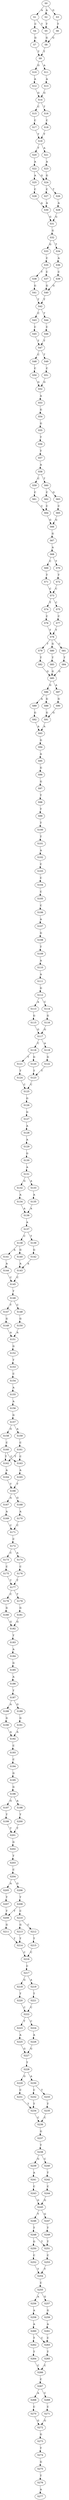 strict digraph  {
	S0 -> S1 [ label = A ];
	S0 -> S2 [ label = A ];
	S0 -> S3 [ label = G ];
	S1 -> S4 [ label = C ];
	S1 -> S5 [ label = T ];
	S2 -> S5 [ label = T ];
	S3 -> S6 [ label = T ];
	S4 -> S7 [ label = G ];
	S5 -> S8 [ label = G ];
	S6 -> S8 [ label = G ];
	S7 -> S9 [ label = T ];
	S8 -> S9 [ label = T ];
	S9 -> S10 [ label = G ];
	S9 -> S11 [ label = A ];
	S10 -> S12 [ label = A ];
	S11 -> S13 [ label = A ];
	S12 -> S14 [ label = G ];
	S13 -> S14 [ label = G ];
	S14 -> S15 [ label = C ];
	S14 -> S16 [ label = T ];
	S15 -> S17 [ label = C ];
	S16 -> S18 [ label = C ];
	S17 -> S19 [ label = T ];
	S18 -> S19 [ label = T ];
	S19 -> S20 [ label = T ];
	S19 -> S21 [ label = A ];
	S20 -> S22 [ label = A ];
	S21 -> S23 [ label = A ];
	S22 -> S24 [ label = G ];
	S22 -> S25 [ label = A ];
	S23 -> S24 [ label = G ];
	S24 -> S26 [ label = T ];
	S24 -> S27 [ label = C ];
	S25 -> S28 [ label = C ];
	S26 -> S29 [ label = A ];
	S27 -> S30 [ label = A ];
	S28 -> S30 [ label = A ];
	S29 -> S31 [ label = G ];
	S30 -> S31 [ label = G ];
	S31 -> S32 [ label = G ];
	S32 -> S33 [ label = G ];
	S32 -> S34 [ label = T ];
	S33 -> S35 [ label = C ];
	S34 -> S36 [ label = A ];
	S35 -> S37 [ label = C ];
	S35 -> S38 [ label = T ];
	S36 -> S39 [ label = C ];
	S37 -> S40 [ label = G ];
	S38 -> S41 [ label = G ];
	S39 -> S40 [ label = G ];
	S40 -> S42 [ label = T ];
	S41 -> S42 [ label = T ];
	S42 -> S43 [ label = C ];
	S42 -> S44 [ label = T ];
	S43 -> S45 [ label = C ];
	S44 -> S46 [ label = C ];
	S45 -> S47 [ label = T ];
	S46 -> S47 [ label = T ];
	S47 -> S48 [ label = C ];
	S47 -> S49 [ label = T ];
	S48 -> S50 [ label = C ];
	S49 -> S51 [ label = C ];
	S50 -> S52 [ label = G ];
	S51 -> S52 [ label = G ];
	S52 -> S53 [ label = A ];
	S53 -> S54 [ label = G ];
	S54 -> S55 [ label = G ];
	S55 -> S56 [ label = T ];
	S56 -> S57 [ label = T ];
	S57 -> S58 [ label = A ];
	S58 -> S59 [ label = C ];
	S58 -> S60 [ label = T ];
	S59 -> S61 [ label = C ];
	S60 -> S62 [ label = C ];
	S60 -> S63 [ label = G ];
	S61 -> S64 [ label = C ];
	S62 -> S64 [ label = C ];
	S63 -> S65 [ label = C ];
	S64 -> S66 [ label = G ];
	S65 -> S66 [ label = G ];
	S66 -> S67 [ label = G ];
	S67 -> S68 [ label = A ];
	S68 -> S69 [ label = C ];
	S68 -> S70 [ label = T ];
	S69 -> S71 [ label = T ];
	S70 -> S72 [ label = T ];
	S71 -> S73 [ label = C ];
	S72 -> S73 [ label = C ];
	S73 -> S74 [ label = T ];
	S73 -> S75 [ label = C ];
	S74 -> S76 [ label = C ];
	S75 -> S77 [ label = C ];
	S76 -> S78 [ label = T ];
	S77 -> S78 [ label = T ];
	S78 -> S79 [ label = T ];
	S78 -> S80 [ label = G ];
	S78 -> S81 [ label = C ];
	S79 -> S82 [ label = T ];
	S80 -> S83 [ label = T ];
	S81 -> S84 [ label = T ];
	S82 -> S85 [ label = G ];
	S83 -> S85 [ label = G ];
	S84 -> S85 [ label = G ];
	S85 -> S86 [ label = G ];
	S85 -> S87 [ label = A ];
	S86 -> S88 [ label = G ];
	S86 -> S89 [ label = A ];
	S87 -> S90 [ label = G ];
	S88 -> S91 [ label = G ];
	S89 -> S92 [ label = G ];
	S90 -> S91 [ label = G ];
	S91 -> S93 [ label = A ];
	S92 -> S93 [ label = A ];
	S93 -> S94 [ label = G ];
	S94 -> S95 [ label = A ];
	S95 -> S96 [ label = G ];
	S96 -> S97 [ label = G ];
	S97 -> S98 [ label = T ];
	S98 -> S99 [ label = T ];
	S99 -> S100 [ label = T ];
	S100 -> S101 [ label = T ];
	S101 -> S102 [ label = A ];
	S102 -> S103 [ label = C ];
	S103 -> S104 [ label = C ];
	S104 -> S105 [ label = C ];
	S105 -> S106 [ label = C ];
	S106 -> S107 [ label = A ];
	S107 -> S108 [ label = G ];
	S108 -> S109 [ label = T ];
	S109 -> S110 [ label = A ];
	S110 -> S111 [ label = A ];
	S111 -> S112 [ label = G ];
	S112 -> S113 [ label = A ];
	S112 -> S114 [ label = C ];
	S113 -> S115 [ label = G ];
	S114 -> S116 [ label = G ];
	S115 -> S117 [ label = G ];
	S116 -> S117 [ label = G ];
	S117 -> S118 [ label = C ];
	S117 -> S119 [ label = A ];
	S118 -> S120 [ label = G ];
	S118 -> S121 [ label = T ];
	S119 -> S122 [ label = G ];
	S120 -> S123 [ label = T ];
	S121 -> S124 [ label = T ];
	S122 -> S123 [ label = T ];
	S123 -> S125 [ label = C ];
	S124 -> S125 [ label = C ];
	S125 -> S126 [ label = G ];
	S126 -> S127 [ label = G ];
	S127 -> S128 [ label = A ];
	S128 -> S129 [ label = A ];
	S129 -> S130 [ label = G ];
	S130 -> S131 [ label = A ];
	S131 -> S132 [ label = G ];
	S131 -> S133 [ label = A ];
	S132 -> S134 [ label = A ];
	S133 -> S135 [ label = A ];
	S134 -> S136 [ label = A ];
	S135 -> S136 [ label = A ];
	S136 -> S137 [ label = A ];
	S137 -> S138 [ label = C ];
	S137 -> S139 [ label = T ];
	S138 -> S140 [ label = G ];
	S138 -> S141 [ label = A ];
	S139 -> S142 [ label = G ];
	S140 -> S143 [ label = A ];
	S141 -> S144 [ label = A ];
	S142 -> S143 [ label = A ];
	S143 -> S145 [ label = C ];
	S144 -> S145 [ label = C ];
	S145 -> S146 [ label = T ];
	S146 -> S147 [ label = T ];
	S146 -> S148 [ label = C ];
	S147 -> S149 [ label = G ];
	S148 -> S150 [ label = G ];
	S149 -> S151 [ label = A ];
	S150 -> S151 [ label = A ];
	S151 -> S152 [ label = G ];
	S152 -> S153 [ label = T ];
	S153 -> S154 [ label = C ];
	S154 -> S155 [ label = A ];
	S155 -> S156 [ label = A ];
	S156 -> S157 [ label = G ];
	S157 -> S158 [ label = G ];
	S157 -> S159 [ label = A ];
	S158 -> S160 [ label = C ];
	S159 -> S161 [ label = C ];
	S160 -> S162 [ label = T ];
	S160 -> S163 [ label = C ];
	S161 -> S163 [ label = C ];
	S161 -> S162 [ label = T ];
	S162 -> S164 [ label = A ];
	S163 -> S165 [ label = A ];
	S164 -> S166 [ label = T ];
	S165 -> S166 [ label = T ];
	S166 -> S167 [ label = A ];
	S166 -> S168 [ label = G ];
	S167 -> S169 [ label = A ];
	S168 -> S170 [ label = A ];
	S169 -> S171 [ label = C ];
	S170 -> S171 [ label = C ];
	S171 -> S172 [ label = C ];
	S172 -> S173 [ label = C ];
	S172 -> S174 [ label = A ];
	S173 -> S175 [ label = C ];
	S174 -> S176 [ label = C ];
	S175 -> S177 [ label = T ];
	S176 -> S177 [ label = T ];
	S177 -> S178 [ label = C ];
	S177 -> S179 [ label = T ];
	S178 -> S180 [ label = G ];
	S179 -> S181 [ label = G ];
	S180 -> S182 [ label = G ];
	S181 -> S182 [ label = G ];
	S182 -> S183 [ label = T ];
	S183 -> S184 [ label = A ];
	S184 -> S185 [ label = G ];
	S185 -> S186 [ label = A ];
	S186 -> S187 [ label = T ];
	S187 -> S188 [ label = A ];
	S187 -> S189 [ label = G ];
	S188 -> S190 [ label = G ];
	S189 -> S191 [ label = G ];
	S190 -> S192 [ label = A ];
	S191 -> S192 [ label = A ];
	S192 -> S193 [ label = C ];
	S193 -> S194 [ label = C ];
	S194 -> S195 [ label = G ];
	S195 -> S196 [ label = G ];
	S196 -> S197 [ label = G ];
	S196 -> S198 [ label = A ];
	S197 -> S199 [ label = T ];
	S198 -> S200 [ label = T ];
	S199 -> S201 [ label = T ];
	S200 -> S201 [ label = T ];
	S201 -> S202 [ label = G ];
	S202 -> S203 [ label = T ];
	S203 -> S204 [ label = C ];
	S204 -> S205 [ label = A ];
	S204 -> S206 [ label = G ];
	S205 -> S207 [ label = T ];
	S206 -> S208 [ label = T ];
	S207 -> S209 [ label = T ];
	S208 -> S210 [ label = C ];
	S208 -> S209 [ label = T ];
	S209 -> S211 [ label = G ];
	S210 -> S212 [ label = C ];
	S210 -> S213 [ label = G ];
	S211 -> S214 [ label = T ];
	S212 -> S215 [ label = T ];
	S213 -> S214 [ label = T ];
	S214 -> S216 [ label = C ];
	S215 -> S216 [ label = C ];
	S216 -> S217 [ label = C ];
	S217 -> S218 [ label = G ];
	S217 -> S219 [ label = A ];
	S218 -> S220 [ label = T ];
	S219 -> S221 [ label = T ];
	S220 -> S222 [ label = C ];
	S221 -> S222 [ label = C ];
	S222 -> S223 [ label = T ];
	S222 -> S224 [ label = C ];
	S223 -> S225 [ label = A ];
	S224 -> S226 [ label = A ];
	S225 -> S227 [ label = G ];
	S226 -> S227 [ label = G ];
	S227 -> S228 [ label = T ];
	S228 -> S229 [ label = G ];
	S228 -> S230 [ label = A ];
	S229 -> S231 [ label = C ];
	S230 -> S232 [ label = C ];
	S230 -> S233 [ label = T ];
	S231 -> S234 [ label = T ];
	S232 -> S234 [ label = T ];
	S233 -> S235 [ label = T ];
	S234 -> S236 [ label = C ];
	S235 -> S236 [ label = C ];
	S236 -> S237 [ label = G ];
	S237 -> S238 [ label = T ];
	S238 -> S239 [ label = G ];
	S238 -> S240 [ label = C ];
	S239 -> S241 [ label = A ];
	S240 -> S242 [ label = T ];
	S241 -> S243 [ label = C ];
	S242 -> S244 [ label = C ];
	S243 -> S245 [ label = G ];
	S244 -> S245 [ label = G ];
	S245 -> S246 [ label = T ];
	S245 -> S247 [ label = G ];
	S246 -> S248 [ label = T ];
	S247 -> S249 [ label = T ];
	S248 -> S250 [ label = G ];
	S248 -> S251 [ label = T ];
	S249 -> S251 [ label = T ];
	S250 -> S252 [ label = C ];
	S251 -> S253 [ label = C ];
	S252 -> S254 [ label = T ];
	S253 -> S254 [ label = T ];
	S254 -> S255 [ label = C ];
	S255 -> S256 [ label = A ];
	S255 -> S257 [ label = G ];
	S256 -> S258 [ label = A ];
	S257 -> S259 [ label = G ];
	S258 -> S260 [ label = A ];
	S259 -> S261 [ label = A ];
	S260 -> S262 [ label = T ];
	S260 -> S263 [ label = C ];
	S261 -> S263 [ label = C ];
	S262 -> S264 [ label = T ];
	S263 -> S265 [ label = T ];
	S264 -> S266 [ label = C ];
	S265 -> S266 [ label = C ];
	S266 -> S267 [ label = C ];
	S267 -> S268 [ label = A ];
	S267 -> S269 [ label = C ];
	S268 -> S270 [ label = C ];
	S269 -> S271 [ label = C ];
	S270 -> S272 [ label = G ];
	S271 -> S272 [ label = G ];
	S272 -> S273 [ label = G ];
	S273 -> S274 [ label = T ];
	S274 -> S275 [ label = G ];
	S275 -> S276 [ label = T ];
	S276 -> S277 [ label = A ];
}
